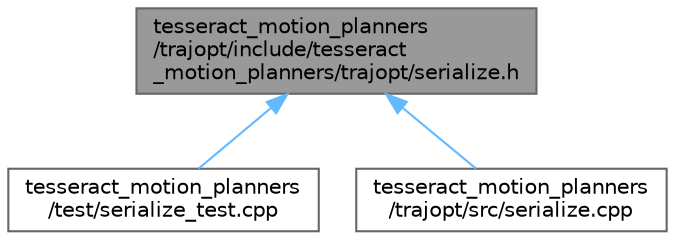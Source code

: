 digraph "tesseract_motion_planners/trajopt/include/tesseract_motion_planners/trajopt/serialize.h"
{
 // LATEX_PDF_SIZE
  bgcolor="transparent";
  edge [fontname=Helvetica,fontsize=10,labelfontname=Helvetica,labelfontsize=10];
  node [fontname=Helvetica,fontsize=10,shape=box,height=0.2,width=0.4];
  Node1 [label="tesseract_motion_planners\l/trajopt/include/tesseract\l_motion_planners/trajopt/serialize.h",height=0.2,width=0.4,color="gray40", fillcolor="grey60", style="filled", fontcolor="black",tooltip="Provide methods for serializing trajopt plans to xml."];
  Node1 -> Node2 [dir="back",color="steelblue1",style="solid"];
  Node2 [label="tesseract_motion_planners\l/test/serialize_test.cpp",height=0.2,width=0.4,color="grey40", fillcolor="white", style="filled",URL="$d3/d15/tesseract__motion__planners_2test_2serialize__test_8cpp.html",tooltip=" "];
  Node1 -> Node3 [dir="back",color="steelblue1",style="solid"];
  Node3 [label="tesseract_motion_planners\l/trajopt/src/serialize.cpp",height=0.2,width=0.4,color="grey40", fillcolor="white", style="filled",URL="$d8/d55/trajopt_2src_2serialize_8cpp.html",tooltip=" "];
}
